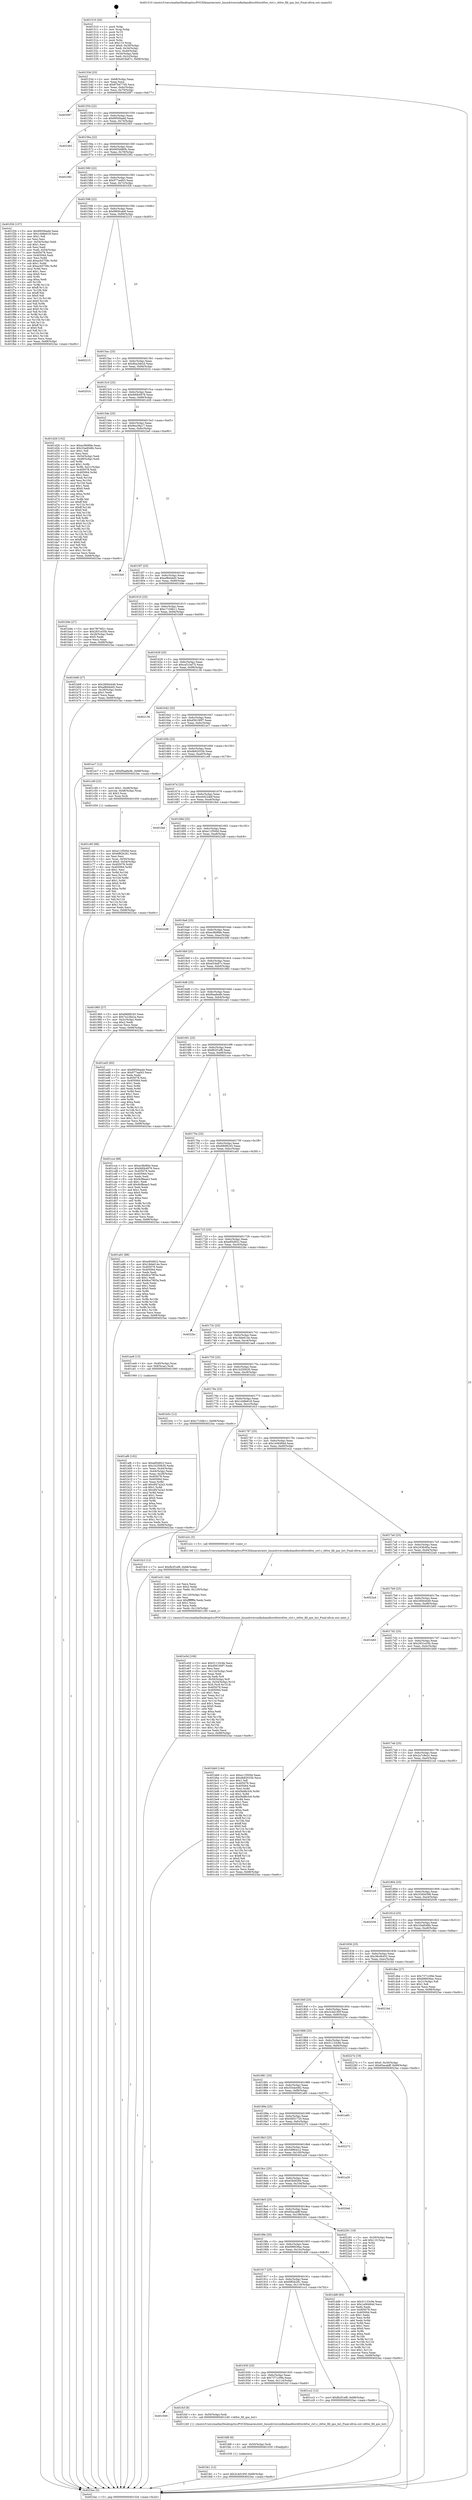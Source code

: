 digraph "0x401510" {
  label = "0x401510 (/mnt/c/Users/mathe/Desktop/tcc/POCII/binaries/extr_linuxdriversinfinibandhwi40iwi40iw_ctrl.c_i40iw_fill_qos_list_Final-ollvm.out::main(0))"
  labelloc = "t"
  node[shape=record]

  Entry [label="",width=0.3,height=0.3,shape=circle,fillcolor=black,style=filled]
  "0x40153d" [label="{
     0x40153d [23]\l
     | [instrs]\l
     &nbsp;&nbsp;0x40153d \<+3\>: mov -0x68(%rbp),%eax\l
     &nbsp;&nbsp;0x401540 \<+2\>: mov %eax,%ecx\l
     &nbsp;&nbsp;0x401542 \<+6\>: sub $0x87b477d5,%ecx\l
     &nbsp;&nbsp;0x401548 \<+3\>: mov %eax,-0x6c(%rbp)\l
     &nbsp;&nbsp;0x40154b \<+3\>: mov %ecx,-0x70(%rbp)\l
     &nbsp;&nbsp;0x40154e \<+6\>: je 0000000000402087 \<main+0xb77\>\l
  }"]
  "0x402087" [label="{
     0x402087\l
  }", style=dashed]
  "0x401554" [label="{
     0x401554 [22]\l
     | [instrs]\l
     &nbsp;&nbsp;0x401554 \<+5\>: jmp 0000000000401559 \<main+0x49\>\l
     &nbsp;&nbsp;0x401559 \<+3\>: mov -0x6c(%rbp),%eax\l
     &nbsp;&nbsp;0x40155c \<+5\>: sub $0x8950badd,%eax\l
     &nbsp;&nbsp;0x401561 \<+3\>: mov %eax,-0x74(%rbp)\l
     &nbsp;&nbsp;0x401564 \<+6\>: je 0000000000402363 \<main+0xe53\>\l
  }"]
  Exit [label="",width=0.3,height=0.3,shape=circle,fillcolor=black,style=filled,peripheries=2]
  "0x402363" [label="{
     0x402363\l
  }", style=dashed]
  "0x40156a" [label="{
     0x40156a [22]\l
     | [instrs]\l
     &nbsp;&nbsp;0x40156a \<+5\>: jmp 000000000040156f \<main+0x5f\>\l
     &nbsp;&nbsp;0x40156f \<+3\>: mov -0x6c(%rbp),%eax\l
     &nbsp;&nbsp;0x401572 \<+5\>: sub $0x905dd60b,%eax\l
     &nbsp;&nbsp;0x401577 \<+3\>: mov %eax,-0x78(%rbp)\l
     &nbsp;&nbsp;0x40157a \<+6\>: je 0000000000402382 \<main+0xe72\>\l
  }"]
  "0x401fe1" [label="{
     0x401fe1 [12]\l
     | [instrs]\l
     &nbsp;&nbsp;0x401fe1 \<+7\>: movl $0x3c4d195f,-0x68(%rbp)\l
     &nbsp;&nbsp;0x401fe8 \<+5\>: jmp 00000000004023ac \<main+0xe9c\>\l
  }"]
  "0x402382" [label="{
     0x402382\l
  }", style=dashed]
  "0x401580" [label="{
     0x401580 [22]\l
     | [instrs]\l
     &nbsp;&nbsp;0x401580 \<+5\>: jmp 0000000000401585 \<main+0x75\>\l
     &nbsp;&nbsp;0x401585 \<+3\>: mov -0x6c(%rbp),%eax\l
     &nbsp;&nbsp;0x401588 \<+5\>: sub $0x977aaf43,%eax\l
     &nbsp;&nbsp;0x40158d \<+3\>: mov %eax,-0x7c(%rbp)\l
     &nbsp;&nbsp;0x401590 \<+6\>: je 0000000000401f26 \<main+0xa16\>\l
  }"]
  "0x401fd8" [label="{
     0x401fd8 [9]\l
     | [instrs]\l
     &nbsp;&nbsp;0x401fd8 \<+4\>: mov -0x50(%rbp),%rdi\l
     &nbsp;&nbsp;0x401fdc \<+5\>: call 0000000000401030 \<free@plt\>\l
     | [calls]\l
     &nbsp;&nbsp;0x401030 \{1\} (unknown)\l
  }"]
  "0x401f26" [label="{
     0x401f26 [157]\l
     | [instrs]\l
     &nbsp;&nbsp;0x401f26 \<+5\>: mov $0x8950badd,%eax\l
     &nbsp;&nbsp;0x401f2b \<+5\>: mov $0x1d48e618,%ecx\l
     &nbsp;&nbsp;0x401f30 \<+2\>: mov $0x1,%dl\l
     &nbsp;&nbsp;0x401f32 \<+2\>: xor %esi,%esi\l
     &nbsp;&nbsp;0x401f34 \<+3\>: mov -0x54(%rbp),%edi\l
     &nbsp;&nbsp;0x401f37 \<+3\>: sub $0x1,%esi\l
     &nbsp;&nbsp;0x401f3a \<+2\>: sub %esi,%edi\l
     &nbsp;&nbsp;0x401f3c \<+3\>: mov %edi,-0x54(%rbp)\l
     &nbsp;&nbsp;0x401f3f \<+7\>: mov 0x405078,%esi\l
     &nbsp;&nbsp;0x401f46 \<+7\>: mov 0x405064,%edi\l
     &nbsp;&nbsp;0x401f4d \<+3\>: mov %esi,%r8d\l
     &nbsp;&nbsp;0x401f50 \<+7\>: add $0xacb5758c,%r8d\l
     &nbsp;&nbsp;0x401f57 \<+4\>: sub $0x1,%r8d\l
     &nbsp;&nbsp;0x401f5b \<+7\>: sub $0xacb5758c,%r8d\l
     &nbsp;&nbsp;0x401f62 \<+4\>: imul %r8d,%esi\l
     &nbsp;&nbsp;0x401f66 \<+3\>: and $0x1,%esi\l
     &nbsp;&nbsp;0x401f69 \<+3\>: cmp $0x0,%esi\l
     &nbsp;&nbsp;0x401f6c \<+4\>: sete %r9b\l
     &nbsp;&nbsp;0x401f70 \<+3\>: cmp $0xa,%edi\l
     &nbsp;&nbsp;0x401f73 \<+4\>: setl %r10b\l
     &nbsp;&nbsp;0x401f77 \<+3\>: mov %r9b,%r11b\l
     &nbsp;&nbsp;0x401f7a \<+4\>: xor $0xff,%r11b\l
     &nbsp;&nbsp;0x401f7e \<+3\>: mov %r10b,%bl\l
     &nbsp;&nbsp;0x401f81 \<+3\>: xor $0xff,%bl\l
     &nbsp;&nbsp;0x401f84 \<+3\>: xor $0x0,%dl\l
     &nbsp;&nbsp;0x401f87 \<+3\>: mov %r11b,%r14b\l
     &nbsp;&nbsp;0x401f8a \<+4\>: and $0x0,%r14b\l
     &nbsp;&nbsp;0x401f8e \<+3\>: and %dl,%r9b\l
     &nbsp;&nbsp;0x401f91 \<+3\>: mov %bl,%r15b\l
     &nbsp;&nbsp;0x401f94 \<+4\>: and $0x0,%r15b\l
     &nbsp;&nbsp;0x401f98 \<+3\>: and %dl,%r10b\l
     &nbsp;&nbsp;0x401f9b \<+3\>: or %r9b,%r14b\l
     &nbsp;&nbsp;0x401f9e \<+3\>: or %r10b,%r15b\l
     &nbsp;&nbsp;0x401fa1 \<+3\>: xor %r15b,%r14b\l
     &nbsp;&nbsp;0x401fa4 \<+3\>: or %bl,%r11b\l
     &nbsp;&nbsp;0x401fa7 \<+4\>: xor $0xff,%r11b\l
     &nbsp;&nbsp;0x401fab \<+3\>: or $0x0,%dl\l
     &nbsp;&nbsp;0x401fae \<+3\>: and %dl,%r11b\l
     &nbsp;&nbsp;0x401fb1 \<+3\>: or %r11b,%r14b\l
     &nbsp;&nbsp;0x401fb4 \<+4\>: test $0x1,%r14b\l
     &nbsp;&nbsp;0x401fb8 \<+3\>: cmovne %ecx,%eax\l
     &nbsp;&nbsp;0x401fbb \<+3\>: mov %eax,-0x68(%rbp)\l
     &nbsp;&nbsp;0x401fbe \<+5\>: jmp 00000000004023ac \<main+0xe9c\>\l
  }"]
  "0x401596" [label="{
     0x401596 [22]\l
     | [instrs]\l
     &nbsp;&nbsp;0x401596 \<+5\>: jmp 000000000040159b \<main+0x8b\>\l
     &nbsp;&nbsp;0x40159b \<+3\>: mov -0x6c(%rbp),%eax\l
     &nbsp;&nbsp;0x40159e \<+5\>: sub $0x9800cab8,%eax\l
     &nbsp;&nbsp;0x4015a3 \<+3\>: mov %eax,-0x80(%rbp)\l
     &nbsp;&nbsp;0x4015a6 \<+6\>: je 0000000000402215 \<main+0xd05\>\l
  }"]
  "0x401949" [label="{
     0x401949\l
  }", style=dashed]
  "0x402215" [label="{
     0x402215\l
  }", style=dashed]
  "0x4015ac" [label="{
     0x4015ac [25]\l
     | [instrs]\l
     &nbsp;&nbsp;0x4015ac \<+5\>: jmp 00000000004015b1 \<main+0xa1\>\l
     &nbsp;&nbsp;0x4015b1 \<+3\>: mov -0x6c(%rbp),%eax\l
     &nbsp;&nbsp;0x4015b4 \<+5\>: sub $0x9ba3eb2d,%eax\l
     &nbsp;&nbsp;0x4015b9 \<+6\>: mov %eax,-0x84(%rbp)\l
     &nbsp;&nbsp;0x4015bf \<+6\>: je 000000000040201b \<main+0xb0b\>\l
  }"]
  "0x401fcf" [label="{
     0x401fcf [9]\l
     | [instrs]\l
     &nbsp;&nbsp;0x401fcf \<+4\>: mov -0x50(%rbp),%rdi\l
     &nbsp;&nbsp;0x401fd3 \<+5\>: call 0000000000401240 \<i40iw_fill_qos_list\>\l
     | [calls]\l
     &nbsp;&nbsp;0x401240 \{1\} (/mnt/c/Users/mathe/Desktop/tcc/POCII/binaries/extr_linuxdriversinfinibandhwi40iwi40iw_ctrl.c_i40iw_fill_qos_list_Final-ollvm.out::i40iw_fill_qos_list)\l
  }"]
  "0x40201b" [label="{
     0x40201b\l
  }", style=dashed]
  "0x4015c5" [label="{
     0x4015c5 [25]\l
     | [instrs]\l
     &nbsp;&nbsp;0x4015c5 \<+5\>: jmp 00000000004015ca \<main+0xba\>\l
     &nbsp;&nbsp;0x4015ca \<+3\>: mov -0x6c(%rbp),%eax\l
     &nbsp;&nbsp;0x4015cd \<+5\>: sub $0x9d0b4978,%eax\l
     &nbsp;&nbsp;0x4015d2 \<+6\>: mov %eax,-0x88(%rbp)\l
     &nbsp;&nbsp;0x4015d8 \<+6\>: je 0000000000401d26 \<main+0x816\>\l
  }"]
  "0x401e5d" [label="{
     0x401e5d [106]\l
     | [instrs]\l
     &nbsp;&nbsp;0x401e5d \<+5\>: mov $0x51133c9e,%ecx\l
     &nbsp;&nbsp;0x401e62 \<+5\>: mov $0xd56190f7,%edx\l
     &nbsp;&nbsp;0x401e67 \<+2\>: xor %esi,%esi\l
     &nbsp;&nbsp;0x401e69 \<+6\>: mov -0x124(%rbp),%edi\l
     &nbsp;&nbsp;0x401e6f \<+3\>: imul %eax,%edi\l
     &nbsp;&nbsp;0x401e72 \<+3\>: movslq %edi,%r8\l
     &nbsp;&nbsp;0x401e75 \<+4\>: mov -0x50(%rbp),%r9\l
     &nbsp;&nbsp;0x401e79 \<+4\>: movslq -0x54(%rbp),%r10\l
     &nbsp;&nbsp;0x401e7d \<+4\>: mov %r8,(%r9,%r10,8)\l
     &nbsp;&nbsp;0x401e81 \<+7\>: mov 0x405078,%eax\l
     &nbsp;&nbsp;0x401e88 \<+7\>: mov 0x405064,%edi\l
     &nbsp;&nbsp;0x401e8f \<+3\>: sub $0x1,%esi\l
     &nbsp;&nbsp;0x401e92 \<+3\>: mov %eax,%r11d\l
     &nbsp;&nbsp;0x401e95 \<+3\>: add %esi,%r11d\l
     &nbsp;&nbsp;0x401e98 \<+4\>: imul %r11d,%eax\l
     &nbsp;&nbsp;0x401e9c \<+3\>: and $0x1,%eax\l
     &nbsp;&nbsp;0x401e9f \<+3\>: cmp $0x0,%eax\l
     &nbsp;&nbsp;0x401ea2 \<+3\>: sete %bl\l
     &nbsp;&nbsp;0x401ea5 \<+3\>: cmp $0xa,%edi\l
     &nbsp;&nbsp;0x401ea8 \<+4\>: setl %r14b\l
     &nbsp;&nbsp;0x401eac \<+3\>: mov %bl,%r15b\l
     &nbsp;&nbsp;0x401eaf \<+3\>: and %r14b,%r15b\l
     &nbsp;&nbsp;0x401eb2 \<+3\>: xor %r14b,%bl\l
     &nbsp;&nbsp;0x401eb5 \<+3\>: or %bl,%r15b\l
     &nbsp;&nbsp;0x401eb8 \<+4\>: test $0x1,%r15b\l
     &nbsp;&nbsp;0x401ebc \<+3\>: cmovne %edx,%ecx\l
     &nbsp;&nbsp;0x401ebf \<+3\>: mov %ecx,-0x68(%rbp)\l
     &nbsp;&nbsp;0x401ec2 \<+5\>: jmp 00000000004023ac \<main+0xe9c\>\l
  }"]
  "0x401d26" [label="{
     0x401d26 [152]\l
     | [instrs]\l
     &nbsp;&nbsp;0x401d26 \<+5\>: mov $0xec9b9fde,%eax\l
     &nbsp;&nbsp;0x401d2b \<+5\>: mov $0x33ad048b,%ecx\l
     &nbsp;&nbsp;0x401d30 \<+2\>: mov $0x1,%dl\l
     &nbsp;&nbsp;0x401d32 \<+2\>: xor %esi,%esi\l
     &nbsp;&nbsp;0x401d34 \<+3\>: mov -0x54(%rbp),%edi\l
     &nbsp;&nbsp;0x401d37 \<+3\>: cmp -0x48(%rbp),%edi\l
     &nbsp;&nbsp;0x401d3a \<+4\>: setl %r8b\l
     &nbsp;&nbsp;0x401d3e \<+4\>: and $0x1,%r8b\l
     &nbsp;&nbsp;0x401d42 \<+4\>: mov %r8b,-0x21(%rbp)\l
     &nbsp;&nbsp;0x401d46 \<+7\>: mov 0x405078,%edi\l
     &nbsp;&nbsp;0x401d4d \<+8\>: mov 0x405064,%r9d\l
     &nbsp;&nbsp;0x401d55 \<+3\>: sub $0x1,%esi\l
     &nbsp;&nbsp;0x401d58 \<+3\>: mov %edi,%r10d\l
     &nbsp;&nbsp;0x401d5b \<+3\>: add %esi,%r10d\l
     &nbsp;&nbsp;0x401d5e \<+4\>: imul %r10d,%edi\l
     &nbsp;&nbsp;0x401d62 \<+3\>: and $0x1,%edi\l
     &nbsp;&nbsp;0x401d65 \<+3\>: cmp $0x0,%edi\l
     &nbsp;&nbsp;0x401d68 \<+4\>: sete %r8b\l
     &nbsp;&nbsp;0x401d6c \<+4\>: cmp $0xa,%r9d\l
     &nbsp;&nbsp;0x401d70 \<+4\>: setl %r11b\l
     &nbsp;&nbsp;0x401d74 \<+3\>: mov %r8b,%bl\l
     &nbsp;&nbsp;0x401d77 \<+3\>: xor $0xff,%bl\l
     &nbsp;&nbsp;0x401d7a \<+3\>: mov %r11b,%r14b\l
     &nbsp;&nbsp;0x401d7d \<+4\>: xor $0xff,%r14b\l
     &nbsp;&nbsp;0x401d81 \<+3\>: xor $0x0,%dl\l
     &nbsp;&nbsp;0x401d84 \<+3\>: mov %bl,%r15b\l
     &nbsp;&nbsp;0x401d87 \<+4\>: and $0x0,%r15b\l
     &nbsp;&nbsp;0x401d8b \<+3\>: and %dl,%r8b\l
     &nbsp;&nbsp;0x401d8e \<+3\>: mov %r14b,%r12b\l
     &nbsp;&nbsp;0x401d91 \<+4\>: and $0x0,%r12b\l
     &nbsp;&nbsp;0x401d95 \<+3\>: and %dl,%r11b\l
     &nbsp;&nbsp;0x401d98 \<+3\>: or %r8b,%r15b\l
     &nbsp;&nbsp;0x401d9b \<+3\>: or %r11b,%r12b\l
     &nbsp;&nbsp;0x401d9e \<+3\>: xor %r12b,%r15b\l
     &nbsp;&nbsp;0x401da1 \<+3\>: or %r14b,%bl\l
     &nbsp;&nbsp;0x401da4 \<+3\>: xor $0xff,%bl\l
     &nbsp;&nbsp;0x401da7 \<+3\>: or $0x0,%dl\l
     &nbsp;&nbsp;0x401daa \<+2\>: and %dl,%bl\l
     &nbsp;&nbsp;0x401dac \<+3\>: or %bl,%r15b\l
     &nbsp;&nbsp;0x401daf \<+4\>: test $0x1,%r15b\l
     &nbsp;&nbsp;0x401db3 \<+3\>: cmovne %ecx,%eax\l
     &nbsp;&nbsp;0x401db6 \<+3\>: mov %eax,-0x68(%rbp)\l
     &nbsp;&nbsp;0x401db9 \<+5\>: jmp 00000000004023ac \<main+0xe9c\>\l
  }"]
  "0x4015de" [label="{
     0x4015de [25]\l
     | [instrs]\l
     &nbsp;&nbsp;0x4015de \<+5\>: jmp 00000000004015e3 \<main+0xd3\>\l
     &nbsp;&nbsp;0x4015e3 \<+3\>: mov -0x6c(%rbp),%eax\l
     &nbsp;&nbsp;0x4015e6 \<+5\>: sub $0x9ea39a17,%eax\l
     &nbsp;&nbsp;0x4015eb \<+6\>: mov %eax,-0x8c(%rbp)\l
     &nbsp;&nbsp;0x4015f1 \<+6\>: je 00000000004023a0 \<main+0xe90\>\l
  }"]
  "0x401e31" [label="{
     0x401e31 [44]\l
     | [instrs]\l
     &nbsp;&nbsp;0x401e31 \<+2\>: xor %ecx,%ecx\l
     &nbsp;&nbsp;0x401e33 \<+5\>: mov $0x2,%edx\l
     &nbsp;&nbsp;0x401e38 \<+6\>: mov %edx,-0x120(%rbp)\l
     &nbsp;&nbsp;0x401e3e \<+1\>: cltd\l
     &nbsp;&nbsp;0x401e3f \<+6\>: mov -0x120(%rbp),%esi\l
     &nbsp;&nbsp;0x401e45 \<+2\>: idiv %esi\l
     &nbsp;&nbsp;0x401e47 \<+6\>: imul $0xfffffffe,%edx,%edx\l
     &nbsp;&nbsp;0x401e4d \<+3\>: sub $0x1,%ecx\l
     &nbsp;&nbsp;0x401e50 \<+2\>: sub %ecx,%edx\l
     &nbsp;&nbsp;0x401e52 \<+6\>: mov %edx,-0x124(%rbp)\l
     &nbsp;&nbsp;0x401e58 \<+5\>: call 0000000000401160 \<next_i\>\l
     | [calls]\l
     &nbsp;&nbsp;0x401160 \{1\} (/mnt/c/Users/mathe/Desktop/tcc/POCII/binaries/extr_linuxdriversinfinibandhwi40iwi40iw_ctrl.c_i40iw_fill_qos_list_Final-ollvm.out::next_i)\l
  }"]
  "0x4023a0" [label="{
     0x4023a0\l
  }", style=dashed]
  "0x4015f7" [label="{
     0x4015f7 [25]\l
     | [instrs]\l
     &nbsp;&nbsp;0x4015f7 \<+5\>: jmp 00000000004015fc \<main+0xec\>\l
     &nbsp;&nbsp;0x4015fc \<+3\>: mov -0x6c(%rbp),%eax\l
     &nbsp;&nbsp;0x4015ff \<+5\>: sub $0xaf8d4dd5,%eax\l
     &nbsp;&nbsp;0x401604 \<+6\>: mov %eax,-0x90(%rbp)\l
     &nbsp;&nbsp;0x40160a \<+6\>: je 0000000000401b9e \<main+0x68e\>\l
  }"]
  "0x401930" [label="{
     0x401930 [25]\l
     | [instrs]\l
     &nbsp;&nbsp;0x401930 \<+5\>: jmp 0000000000401935 \<main+0x425\>\l
     &nbsp;&nbsp;0x401935 \<+3\>: mov -0x6c(%rbp),%eax\l
     &nbsp;&nbsp;0x401938 \<+5\>: sub $0x7371c09e,%eax\l
     &nbsp;&nbsp;0x40193d \<+6\>: mov %eax,-0x114(%rbp)\l
     &nbsp;&nbsp;0x401943 \<+6\>: je 0000000000401fcf \<main+0xabf\>\l
  }"]
  "0x401b9e" [label="{
     0x401b9e [27]\l
     | [instrs]\l
     &nbsp;&nbsp;0x401b9e \<+5\>: mov $0x7f076f21,%eax\l
     &nbsp;&nbsp;0x401ba3 \<+5\>: mov $0x2831e35b,%ecx\l
     &nbsp;&nbsp;0x401ba8 \<+3\>: mov -0x28(%rbp),%edx\l
     &nbsp;&nbsp;0x401bab \<+3\>: cmp $0x0,%edx\l
     &nbsp;&nbsp;0x401bae \<+3\>: cmove %ecx,%eax\l
     &nbsp;&nbsp;0x401bb1 \<+3\>: mov %eax,-0x68(%rbp)\l
     &nbsp;&nbsp;0x401bb4 \<+5\>: jmp 00000000004023ac \<main+0xe9c\>\l
  }"]
  "0x401610" [label="{
     0x401610 [25]\l
     | [instrs]\l
     &nbsp;&nbsp;0x401610 \<+5\>: jmp 0000000000401615 \<main+0x105\>\l
     &nbsp;&nbsp;0x401615 \<+3\>: mov -0x6c(%rbp),%eax\l
     &nbsp;&nbsp;0x401618 \<+5\>: sub $0xc710db11,%eax\l
     &nbsp;&nbsp;0x40161d \<+6\>: mov %eax,-0x94(%rbp)\l
     &nbsp;&nbsp;0x401623 \<+6\>: je 0000000000401b68 \<main+0x658\>\l
  }"]
  "0x401cc2" [label="{
     0x401cc2 [12]\l
     | [instrs]\l
     &nbsp;&nbsp;0x401cc2 \<+7\>: movl $0xfb2f1ef8,-0x68(%rbp)\l
     &nbsp;&nbsp;0x401cc9 \<+5\>: jmp 00000000004023ac \<main+0xe9c\>\l
  }"]
  "0x401b68" [label="{
     0x401b68 [27]\l
     | [instrs]\l
     &nbsp;&nbsp;0x401b68 \<+5\>: mov $0x260b4449,%eax\l
     &nbsp;&nbsp;0x401b6d \<+5\>: mov $0xaf8d4dd5,%ecx\l
     &nbsp;&nbsp;0x401b72 \<+3\>: mov -0x28(%rbp),%edx\l
     &nbsp;&nbsp;0x401b75 \<+3\>: cmp $0x1,%edx\l
     &nbsp;&nbsp;0x401b78 \<+3\>: cmovl %ecx,%eax\l
     &nbsp;&nbsp;0x401b7b \<+3\>: mov %eax,-0x68(%rbp)\l
     &nbsp;&nbsp;0x401b7e \<+5\>: jmp 00000000004023ac \<main+0xe9c\>\l
  }"]
  "0x401629" [label="{
     0x401629 [25]\l
     | [instrs]\l
     &nbsp;&nbsp;0x401629 \<+5\>: jmp 000000000040162e \<main+0x11e\>\l
     &nbsp;&nbsp;0x40162e \<+3\>: mov -0x6c(%rbp),%eax\l
     &nbsp;&nbsp;0x401631 \<+5\>: sub $0xca51bd75,%eax\l
     &nbsp;&nbsp;0x401636 \<+6\>: mov %eax,-0x98(%rbp)\l
     &nbsp;&nbsp;0x40163c \<+6\>: je 0000000000402136 \<main+0xc26\>\l
  }"]
  "0x401917" [label="{
     0x401917 [25]\l
     | [instrs]\l
     &nbsp;&nbsp;0x401917 \<+5\>: jmp 000000000040191c \<main+0x40c\>\l
     &nbsp;&nbsp;0x40191c \<+3\>: mov -0x6c(%rbp),%eax\l
     &nbsp;&nbsp;0x40191f \<+5\>: sub $0x6f82b281,%eax\l
     &nbsp;&nbsp;0x401924 \<+6\>: mov %eax,-0x110(%rbp)\l
     &nbsp;&nbsp;0x40192a \<+6\>: je 0000000000401cc2 \<main+0x7b2\>\l
  }"]
  "0x402136" [label="{
     0x402136\l
  }", style=dashed]
  "0x401642" [label="{
     0x401642 [25]\l
     | [instrs]\l
     &nbsp;&nbsp;0x401642 \<+5\>: jmp 0000000000401647 \<main+0x137\>\l
     &nbsp;&nbsp;0x401647 \<+3\>: mov -0x6c(%rbp),%eax\l
     &nbsp;&nbsp;0x40164a \<+5\>: sub $0xd56190f7,%eax\l
     &nbsp;&nbsp;0x40164f \<+6\>: mov %eax,-0x9c(%rbp)\l
     &nbsp;&nbsp;0x401655 \<+6\>: je 0000000000401ec7 \<main+0x9b7\>\l
  }"]
  "0x401dd9" [label="{
     0x401dd9 [83]\l
     | [instrs]\l
     &nbsp;&nbsp;0x401dd9 \<+5\>: mov $0x51133c9e,%eax\l
     &nbsp;&nbsp;0x401dde \<+5\>: mov $0x1e06484d,%ecx\l
     &nbsp;&nbsp;0x401de3 \<+2\>: xor %edx,%edx\l
     &nbsp;&nbsp;0x401de5 \<+7\>: mov 0x405078,%esi\l
     &nbsp;&nbsp;0x401dec \<+7\>: mov 0x405064,%edi\l
     &nbsp;&nbsp;0x401df3 \<+3\>: sub $0x1,%edx\l
     &nbsp;&nbsp;0x401df6 \<+3\>: mov %esi,%r8d\l
     &nbsp;&nbsp;0x401df9 \<+3\>: add %edx,%r8d\l
     &nbsp;&nbsp;0x401dfc \<+4\>: imul %r8d,%esi\l
     &nbsp;&nbsp;0x401e00 \<+3\>: and $0x1,%esi\l
     &nbsp;&nbsp;0x401e03 \<+3\>: cmp $0x0,%esi\l
     &nbsp;&nbsp;0x401e06 \<+4\>: sete %r9b\l
     &nbsp;&nbsp;0x401e0a \<+3\>: cmp $0xa,%edi\l
     &nbsp;&nbsp;0x401e0d \<+4\>: setl %r10b\l
     &nbsp;&nbsp;0x401e11 \<+3\>: mov %r9b,%r11b\l
     &nbsp;&nbsp;0x401e14 \<+3\>: and %r10b,%r11b\l
     &nbsp;&nbsp;0x401e17 \<+3\>: xor %r10b,%r9b\l
     &nbsp;&nbsp;0x401e1a \<+3\>: or %r9b,%r11b\l
     &nbsp;&nbsp;0x401e1d \<+4\>: test $0x1,%r11b\l
     &nbsp;&nbsp;0x401e21 \<+3\>: cmovne %ecx,%eax\l
     &nbsp;&nbsp;0x401e24 \<+3\>: mov %eax,-0x68(%rbp)\l
     &nbsp;&nbsp;0x401e27 \<+5\>: jmp 00000000004023ac \<main+0xe9c\>\l
  }"]
  "0x401ec7" [label="{
     0x401ec7 [12]\l
     | [instrs]\l
     &nbsp;&nbsp;0x401ec7 \<+7\>: movl $0xf0aa8edb,-0x68(%rbp)\l
     &nbsp;&nbsp;0x401ece \<+5\>: jmp 00000000004023ac \<main+0xe9c\>\l
  }"]
  "0x40165b" [label="{
     0x40165b [25]\l
     | [instrs]\l
     &nbsp;&nbsp;0x40165b \<+5\>: jmp 0000000000401660 \<main+0x150\>\l
     &nbsp;&nbsp;0x401660 \<+3\>: mov -0x6c(%rbp),%eax\l
     &nbsp;&nbsp;0x401663 \<+5\>: sub $0xdb82033b,%eax\l
     &nbsp;&nbsp;0x401668 \<+6\>: mov %eax,-0xa0(%rbp)\l
     &nbsp;&nbsp;0x40166e \<+6\>: je 0000000000401c49 \<main+0x739\>\l
  }"]
  "0x4018fe" [label="{
     0x4018fe [25]\l
     | [instrs]\l
     &nbsp;&nbsp;0x4018fe \<+5\>: jmp 0000000000401903 \<main+0x3f3\>\l
     &nbsp;&nbsp;0x401903 \<+3\>: mov -0x6c(%rbp),%eax\l
     &nbsp;&nbsp;0x401906 \<+5\>: sub $0x696636ac,%eax\l
     &nbsp;&nbsp;0x40190b \<+6\>: mov %eax,-0x10c(%rbp)\l
     &nbsp;&nbsp;0x401911 \<+6\>: je 0000000000401dd9 \<main+0x8c9\>\l
  }"]
  "0x401c49" [label="{
     0x401c49 [23]\l
     | [instrs]\l
     &nbsp;&nbsp;0x401c49 \<+7\>: movl $0x1,-0x48(%rbp)\l
     &nbsp;&nbsp;0x401c50 \<+4\>: movslq -0x48(%rbp),%rax\l
     &nbsp;&nbsp;0x401c54 \<+4\>: shl $0x3,%rax\l
     &nbsp;&nbsp;0x401c58 \<+3\>: mov %rax,%rdi\l
     &nbsp;&nbsp;0x401c5b \<+5\>: call 0000000000401050 \<malloc@plt\>\l
     | [calls]\l
     &nbsp;&nbsp;0x401050 \{1\} (unknown)\l
  }"]
  "0x401674" [label="{
     0x401674 [25]\l
     | [instrs]\l
     &nbsp;&nbsp;0x401674 \<+5\>: jmp 0000000000401679 \<main+0x169\>\l
     &nbsp;&nbsp;0x401679 \<+3\>: mov -0x6c(%rbp),%eax\l
     &nbsp;&nbsp;0x40167c \<+5\>: sub $0xe0d22ddf,%eax\l
     &nbsp;&nbsp;0x401681 \<+6\>: mov %eax,-0xa4(%rbp)\l
     &nbsp;&nbsp;0x401687 \<+6\>: je 0000000000401fed \<main+0xadd\>\l
  }"]
  "0x402291" [label="{
     0x402291 [19]\l
     | [instrs]\l
     &nbsp;&nbsp;0x402291 \<+3\>: mov -0x30(%rbp),%eax\l
     &nbsp;&nbsp;0x402294 \<+7\>: add $0x110,%rsp\l
     &nbsp;&nbsp;0x40229b \<+1\>: pop %rbx\l
     &nbsp;&nbsp;0x40229c \<+2\>: pop %r12\l
     &nbsp;&nbsp;0x40229e \<+2\>: pop %r14\l
     &nbsp;&nbsp;0x4022a0 \<+2\>: pop %r15\l
     &nbsp;&nbsp;0x4022a2 \<+1\>: pop %rbp\l
     &nbsp;&nbsp;0x4022a3 \<+1\>: ret\l
  }"]
  "0x401fed" [label="{
     0x401fed\l
  }", style=dashed]
  "0x40168d" [label="{
     0x40168d [25]\l
     | [instrs]\l
     &nbsp;&nbsp;0x40168d \<+5\>: jmp 0000000000401692 \<main+0x182\>\l
     &nbsp;&nbsp;0x401692 \<+3\>: mov -0x6c(%rbp),%eax\l
     &nbsp;&nbsp;0x401695 \<+5\>: sub $0xe11f500d,%eax\l
     &nbsp;&nbsp;0x40169a \<+6\>: mov %eax,-0xa8(%rbp)\l
     &nbsp;&nbsp;0x4016a0 \<+6\>: je 00000000004022d8 \<main+0xdc8\>\l
  }"]
  "0x4018e5" [label="{
     0x4018e5 [25]\l
     | [instrs]\l
     &nbsp;&nbsp;0x4018e5 \<+5\>: jmp 00000000004018ea \<main+0x3da\>\l
     &nbsp;&nbsp;0x4018ea \<+3\>: mov -0x6c(%rbp),%eax\l
     &nbsp;&nbsp;0x4018ed \<+5\>: sub $0x65acabff,%eax\l
     &nbsp;&nbsp;0x4018f2 \<+6\>: mov %eax,-0x108(%rbp)\l
     &nbsp;&nbsp;0x4018f8 \<+6\>: je 0000000000402291 \<main+0xd81\>\l
  }"]
  "0x4022d8" [label="{
     0x4022d8\l
  }", style=dashed]
  "0x4016a6" [label="{
     0x4016a6 [25]\l
     | [instrs]\l
     &nbsp;&nbsp;0x4016a6 \<+5\>: jmp 00000000004016ab \<main+0x19b\>\l
     &nbsp;&nbsp;0x4016ab \<+3\>: mov -0x6c(%rbp),%eax\l
     &nbsp;&nbsp;0x4016ae \<+5\>: sub $0xec9b9fde,%eax\l
     &nbsp;&nbsp;0x4016b3 \<+6\>: mov %eax,-0xac(%rbp)\l
     &nbsp;&nbsp;0x4016b9 \<+6\>: je 0000000000402306 \<main+0xdf6\>\l
  }"]
  "0x4020a6" [label="{
     0x4020a6\l
  }", style=dashed]
  "0x402306" [label="{
     0x402306\l
  }", style=dashed]
  "0x4016bf" [label="{
     0x4016bf [25]\l
     | [instrs]\l
     &nbsp;&nbsp;0x4016bf \<+5\>: jmp 00000000004016c4 \<main+0x1b4\>\l
     &nbsp;&nbsp;0x4016c4 \<+3\>: mov -0x6c(%rbp),%eax\l
     &nbsp;&nbsp;0x4016c7 \<+5\>: sub $0xef16a67c,%eax\l
     &nbsp;&nbsp;0x4016cc \<+6\>: mov %eax,-0xb0(%rbp)\l
     &nbsp;&nbsp;0x4016d2 \<+6\>: je 0000000000401985 \<main+0x475\>\l
  }"]
  "0x4018cc" [label="{
     0x4018cc [25]\l
     | [instrs]\l
     &nbsp;&nbsp;0x4018cc \<+5\>: jmp 00000000004018d1 \<main+0x3c1\>\l
     &nbsp;&nbsp;0x4018d1 \<+3\>: mov -0x6c(%rbp),%eax\l
     &nbsp;&nbsp;0x4018d4 \<+5\>: sub $0x63b0f266,%eax\l
     &nbsp;&nbsp;0x4018d9 \<+6\>: mov %eax,-0x104(%rbp)\l
     &nbsp;&nbsp;0x4018df \<+6\>: je 00000000004020a6 \<main+0xb96\>\l
  }"]
  "0x401985" [label="{
     0x401985 [27]\l
     | [instrs]\l
     &nbsp;&nbsp;0x401985 \<+5\>: mov $0xfd698245,%eax\l
     &nbsp;&nbsp;0x40198a \<+5\>: mov $0x7e228a2a,%ecx\l
     &nbsp;&nbsp;0x40198f \<+3\>: mov -0x2c(%rbp),%edx\l
     &nbsp;&nbsp;0x401992 \<+3\>: cmp $0x2,%edx\l
     &nbsp;&nbsp;0x401995 \<+3\>: cmovne %ecx,%eax\l
     &nbsp;&nbsp;0x401998 \<+3\>: mov %eax,-0x68(%rbp)\l
     &nbsp;&nbsp;0x40199b \<+5\>: jmp 00000000004023ac \<main+0xe9c\>\l
  }"]
  "0x4016d8" [label="{
     0x4016d8 [25]\l
     | [instrs]\l
     &nbsp;&nbsp;0x4016d8 \<+5\>: jmp 00000000004016dd \<main+0x1cd\>\l
     &nbsp;&nbsp;0x4016dd \<+3\>: mov -0x6c(%rbp),%eax\l
     &nbsp;&nbsp;0x4016e0 \<+5\>: sub $0xf0aa8edb,%eax\l
     &nbsp;&nbsp;0x4016e5 \<+6\>: mov %eax,-0xb4(%rbp)\l
     &nbsp;&nbsp;0x4016eb \<+6\>: je 0000000000401ed3 \<main+0x9c3\>\l
  }"]
  "0x4023ac" [label="{
     0x4023ac [5]\l
     | [instrs]\l
     &nbsp;&nbsp;0x4023ac \<+5\>: jmp 000000000040153d \<main+0x2d\>\l
  }"]
  "0x401510" [label="{
     0x401510 [45]\l
     | [instrs]\l
     &nbsp;&nbsp;0x401510 \<+1\>: push %rbp\l
     &nbsp;&nbsp;0x401511 \<+3\>: mov %rsp,%rbp\l
     &nbsp;&nbsp;0x401514 \<+2\>: push %r15\l
     &nbsp;&nbsp;0x401516 \<+2\>: push %r14\l
     &nbsp;&nbsp;0x401518 \<+2\>: push %r12\l
     &nbsp;&nbsp;0x40151a \<+1\>: push %rbx\l
     &nbsp;&nbsp;0x40151b \<+7\>: sub $0x110,%rsp\l
     &nbsp;&nbsp;0x401522 \<+7\>: movl $0x0,-0x30(%rbp)\l
     &nbsp;&nbsp;0x401529 \<+3\>: mov %edi,-0x34(%rbp)\l
     &nbsp;&nbsp;0x40152c \<+4\>: mov %rsi,-0x40(%rbp)\l
     &nbsp;&nbsp;0x401530 \<+3\>: mov -0x34(%rbp),%edi\l
     &nbsp;&nbsp;0x401533 \<+3\>: mov %edi,-0x2c(%rbp)\l
     &nbsp;&nbsp;0x401536 \<+7\>: movl $0xef16a67c,-0x68(%rbp)\l
  }"]
  "0x401a26" [label="{
     0x401a26\l
  }", style=dashed]
  "0x401ed3" [label="{
     0x401ed3 [83]\l
     | [instrs]\l
     &nbsp;&nbsp;0x401ed3 \<+5\>: mov $0x8950badd,%eax\l
     &nbsp;&nbsp;0x401ed8 \<+5\>: mov $0x977aaf43,%ecx\l
     &nbsp;&nbsp;0x401edd \<+2\>: xor %edx,%edx\l
     &nbsp;&nbsp;0x401edf \<+7\>: mov 0x405078,%esi\l
     &nbsp;&nbsp;0x401ee6 \<+7\>: mov 0x405064,%edi\l
     &nbsp;&nbsp;0x401eed \<+3\>: sub $0x1,%edx\l
     &nbsp;&nbsp;0x401ef0 \<+3\>: mov %esi,%r8d\l
     &nbsp;&nbsp;0x401ef3 \<+3\>: add %edx,%r8d\l
     &nbsp;&nbsp;0x401ef6 \<+4\>: imul %r8d,%esi\l
     &nbsp;&nbsp;0x401efa \<+3\>: and $0x1,%esi\l
     &nbsp;&nbsp;0x401efd \<+3\>: cmp $0x0,%esi\l
     &nbsp;&nbsp;0x401f00 \<+4\>: sete %r9b\l
     &nbsp;&nbsp;0x401f04 \<+3\>: cmp $0xa,%edi\l
     &nbsp;&nbsp;0x401f07 \<+4\>: setl %r10b\l
     &nbsp;&nbsp;0x401f0b \<+3\>: mov %r9b,%r11b\l
     &nbsp;&nbsp;0x401f0e \<+3\>: and %r10b,%r11b\l
     &nbsp;&nbsp;0x401f11 \<+3\>: xor %r10b,%r9b\l
     &nbsp;&nbsp;0x401f14 \<+3\>: or %r9b,%r11b\l
     &nbsp;&nbsp;0x401f17 \<+4\>: test $0x1,%r11b\l
     &nbsp;&nbsp;0x401f1b \<+3\>: cmovne %ecx,%eax\l
     &nbsp;&nbsp;0x401f1e \<+3\>: mov %eax,-0x68(%rbp)\l
     &nbsp;&nbsp;0x401f21 \<+5\>: jmp 00000000004023ac \<main+0xe9c\>\l
  }"]
  "0x4016f1" [label="{
     0x4016f1 [25]\l
     | [instrs]\l
     &nbsp;&nbsp;0x4016f1 \<+5\>: jmp 00000000004016f6 \<main+0x1e6\>\l
     &nbsp;&nbsp;0x4016f6 \<+3\>: mov -0x6c(%rbp),%eax\l
     &nbsp;&nbsp;0x4016f9 \<+5\>: sub $0xfb2f1ef8,%eax\l
     &nbsp;&nbsp;0x4016fe \<+6\>: mov %eax,-0xb8(%rbp)\l
     &nbsp;&nbsp;0x401704 \<+6\>: je 0000000000401cce \<main+0x7be\>\l
  }"]
  "0x4018b3" [label="{
     0x4018b3 [25]\l
     | [instrs]\l
     &nbsp;&nbsp;0x4018b3 \<+5\>: jmp 00000000004018b8 \<main+0x3a8\>\l
     &nbsp;&nbsp;0x4018b8 \<+3\>: mov -0x6c(%rbp),%eax\l
     &nbsp;&nbsp;0x4018bb \<+5\>: sub $0x5d964cc2,%eax\l
     &nbsp;&nbsp;0x4018c0 \<+6\>: mov %eax,-0x100(%rbp)\l
     &nbsp;&nbsp;0x4018c6 \<+6\>: je 0000000000401a26 \<main+0x516\>\l
  }"]
  "0x401cce" [label="{
     0x401cce [88]\l
     | [instrs]\l
     &nbsp;&nbsp;0x401cce \<+5\>: mov $0xec9b9fde,%eax\l
     &nbsp;&nbsp;0x401cd3 \<+5\>: mov $0x9d0b4978,%ecx\l
     &nbsp;&nbsp;0x401cd8 \<+7\>: mov 0x405078,%edx\l
     &nbsp;&nbsp;0x401cdf \<+7\>: mov 0x405064,%esi\l
     &nbsp;&nbsp;0x401ce6 \<+2\>: mov %edx,%edi\l
     &nbsp;&nbsp;0x401ce8 \<+6\>: sub $0x9cf8eae3,%edi\l
     &nbsp;&nbsp;0x401cee \<+3\>: sub $0x1,%edi\l
     &nbsp;&nbsp;0x401cf1 \<+6\>: add $0x9cf8eae3,%edi\l
     &nbsp;&nbsp;0x401cf7 \<+3\>: imul %edi,%edx\l
     &nbsp;&nbsp;0x401cfa \<+3\>: and $0x1,%edx\l
     &nbsp;&nbsp;0x401cfd \<+3\>: cmp $0x0,%edx\l
     &nbsp;&nbsp;0x401d00 \<+4\>: sete %r8b\l
     &nbsp;&nbsp;0x401d04 \<+3\>: cmp $0xa,%esi\l
     &nbsp;&nbsp;0x401d07 \<+4\>: setl %r9b\l
     &nbsp;&nbsp;0x401d0b \<+3\>: mov %r8b,%r10b\l
     &nbsp;&nbsp;0x401d0e \<+3\>: and %r9b,%r10b\l
     &nbsp;&nbsp;0x401d11 \<+3\>: xor %r9b,%r8b\l
     &nbsp;&nbsp;0x401d14 \<+3\>: or %r8b,%r10b\l
     &nbsp;&nbsp;0x401d17 \<+4\>: test $0x1,%r10b\l
     &nbsp;&nbsp;0x401d1b \<+3\>: cmovne %ecx,%eax\l
     &nbsp;&nbsp;0x401d1e \<+3\>: mov %eax,-0x68(%rbp)\l
     &nbsp;&nbsp;0x401d21 \<+5\>: jmp 00000000004023ac \<main+0xe9c\>\l
  }"]
  "0x40170a" [label="{
     0x40170a [25]\l
     | [instrs]\l
     &nbsp;&nbsp;0x40170a \<+5\>: jmp 000000000040170f \<main+0x1ff\>\l
     &nbsp;&nbsp;0x40170f \<+3\>: mov -0x6c(%rbp),%eax\l
     &nbsp;&nbsp;0x401712 \<+5\>: sub $0xfd698245,%eax\l
     &nbsp;&nbsp;0x401717 \<+6\>: mov %eax,-0xbc(%rbp)\l
     &nbsp;&nbsp;0x40171d \<+6\>: je 0000000000401a91 \<main+0x581\>\l
  }"]
  "0x402272" [label="{
     0x402272\l
  }", style=dashed]
  "0x401a91" [label="{
     0x401a91 [88]\l
     | [instrs]\l
     &nbsp;&nbsp;0x401a91 \<+5\>: mov $0xe85d922,%eax\l
     &nbsp;&nbsp;0x401a96 \<+5\>: mov $0x18de614e,%ecx\l
     &nbsp;&nbsp;0x401a9b \<+7\>: mov 0x405078,%edx\l
     &nbsp;&nbsp;0x401aa2 \<+7\>: mov 0x405064,%esi\l
     &nbsp;&nbsp;0x401aa9 \<+2\>: mov %edx,%edi\l
     &nbsp;&nbsp;0x401aab \<+6\>: sub $0x8ca7905a,%edi\l
     &nbsp;&nbsp;0x401ab1 \<+3\>: sub $0x1,%edi\l
     &nbsp;&nbsp;0x401ab4 \<+6\>: add $0x8ca7905a,%edi\l
     &nbsp;&nbsp;0x401aba \<+3\>: imul %edi,%edx\l
     &nbsp;&nbsp;0x401abd \<+3\>: and $0x1,%edx\l
     &nbsp;&nbsp;0x401ac0 \<+3\>: cmp $0x0,%edx\l
     &nbsp;&nbsp;0x401ac3 \<+4\>: sete %r8b\l
     &nbsp;&nbsp;0x401ac7 \<+3\>: cmp $0xa,%esi\l
     &nbsp;&nbsp;0x401aca \<+4\>: setl %r9b\l
     &nbsp;&nbsp;0x401ace \<+3\>: mov %r8b,%r10b\l
     &nbsp;&nbsp;0x401ad1 \<+3\>: and %r9b,%r10b\l
     &nbsp;&nbsp;0x401ad4 \<+3\>: xor %r9b,%r8b\l
     &nbsp;&nbsp;0x401ad7 \<+3\>: or %r8b,%r10b\l
     &nbsp;&nbsp;0x401ada \<+4\>: test $0x1,%r10b\l
     &nbsp;&nbsp;0x401ade \<+3\>: cmovne %ecx,%eax\l
     &nbsp;&nbsp;0x401ae1 \<+3\>: mov %eax,-0x68(%rbp)\l
     &nbsp;&nbsp;0x401ae4 \<+5\>: jmp 00000000004023ac \<main+0xe9c\>\l
  }"]
  "0x401723" [label="{
     0x401723 [25]\l
     | [instrs]\l
     &nbsp;&nbsp;0x401723 \<+5\>: jmp 0000000000401728 \<main+0x218\>\l
     &nbsp;&nbsp;0x401728 \<+3\>: mov -0x6c(%rbp),%eax\l
     &nbsp;&nbsp;0x40172b \<+5\>: sub $0xe85d922,%eax\l
     &nbsp;&nbsp;0x401730 \<+6\>: mov %eax,-0xc0(%rbp)\l
     &nbsp;&nbsp;0x401736 \<+6\>: je 00000000004022bc \<main+0xdac\>\l
  }"]
  "0x40189a" [label="{
     0x40189a [25]\l
     | [instrs]\l
     &nbsp;&nbsp;0x40189a \<+5\>: jmp 000000000040189f \<main+0x38f\>\l
     &nbsp;&nbsp;0x40189f \<+3\>: mov -0x6c(%rbp),%eax\l
     &nbsp;&nbsp;0x4018a2 \<+5\>: sub $0x56f31720,%eax\l
     &nbsp;&nbsp;0x4018a7 \<+6\>: mov %eax,-0xfc(%rbp)\l
     &nbsp;&nbsp;0x4018ad \<+6\>: je 0000000000402272 \<main+0xd62\>\l
  }"]
  "0x4022bc" [label="{
     0x4022bc\l
  }", style=dashed]
  "0x40173c" [label="{
     0x40173c [25]\l
     | [instrs]\l
     &nbsp;&nbsp;0x40173c \<+5\>: jmp 0000000000401741 \<main+0x231\>\l
     &nbsp;&nbsp;0x401741 \<+3\>: mov -0x6c(%rbp),%eax\l
     &nbsp;&nbsp;0x401744 \<+5\>: sub $0x18de614e,%eax\l
     &nbsp;&nbsp;0x401749 \<+6\>: mov %eax,-0xc4(%rbp)\l
     &nbsp;&nbsp;0x40174f \<+6\>: je 0000000000401ae9 \<main+0x5d9\>\l
  }"]
  "0x401a85" [label="{
     0x401a85\l
  }", style=dashed]
  "0x401ae9" [label="{
     0x401ae9 [13]\l
     | [instrs]\l
     &nbsp;&nbsp;0x401ae9 \<+4\>: mov -0x40(%rbp),%rax\l
     &nbsp;&nbsp;0x401aed \<+4\>: mov 0x8(%rax),%rdi\l
     &nbsp;&nbsp;0x401af1 \<+5\>: call 0000000000401060 \<atoi@plt\>\l
     | [calls]\l
     &nbsp;&nbsp;0x401060 \{1\} (unknown)\l
  }"]
  "0x401755" [label="{
     0x401755 [25]\l
     | [instrs]\l
     &nbsp;&nbsp;0x401755 \<+5\>: jmp 000000000040175a \<main+0x24a\>\l
     &nbsp;&nbsp;0x40175a \<+3\>: mov -0x6c(%rbp),%eax\l
     &nbsp;&nbsp;0x40175d \<+5\>: sub $0x1b250b30,%eax\l
     &nbsp;&nbsp;0x401762 \<+6\>: mov %eax,-0xc8(%rbp)\l
     &nbsp;&nbsp;0x401768 \<+6\>: je 0000000000401b5c \<main+0x64c\>\l
  }"]
  "0x401af6" [label="{
     0x401af6 [102]\l
     | [instrs]\l
     &nbsp;&nbsp;0x401af6 \<+5\>: mov $0xe85d922,%ecx\l
     &nbsp;&nbsp;0x401afb \<+5\>: mov $0x1b250b30,%edx\l
     &nbsp;&nbsp;0x401b00 \<+3\>: mov %eax,-0x44(%rbp)\l
     &nbsp;&nbsp;0x401b03 \<+3\>: mov -0x44(%rbp),%eax\l
     &nbsp;&nbsp;0x401b06 \<+3\>: mov %eax,-0x28(%rbp)\l
     &nbsp;&nbsp;0x401b09 \<+7\>: mov 0x405078,%eax\l
     &nbsp;&nbsp;0x401b10 \<+7\>: mov 0x405064,%esi\l
     &nbsp;&nbsp;0x401b17 \<+3\>: mov %eax,%r8d\l
     &nbsp;&nbsp;0x401b1a \<+7\>: add $0x4f47a2a3,%r8d\l
     &nbsp;&nbsp;0x401b21 \<+4\>: sub $0x1,%r8d\l
     &nbsp;&nbsp;0x401b25 \<+7\>: sub $0x4f47a2a3,%r8d\l
     &nbsp;&nbsp;0x401b2c \<+4\>: imul %r8d,%eax\l
     &nbsp;&nbsp;0x401b30 \<+3\>: and $0x1,%eax\l
     &nbsp;&nbsp;0x401b33 \<+3\>: cmp $0x0,%eax\l
     &nbsp;&nbsp;0x401b36 \<+4\>: sete %r9b\l
     &nbsp;&nbsp;0x401b3a \<+3\>: cmp $0xa,%esi\l
     &nbsp;&nbsp;0x401b3d \<+4\>: setl %r10b\l
     &nbsp;&nbsp;0x401b41 \<+3\>: mov %r9b,%r11b\l
     &nbsp;&nbsp;0x401b44 \<+3\>: and %r10b,%r11b\l
     &nbsp;&nbsp;0x401b47 \<+3\>: xor %r10b,%r9b\l
     &nbsp;&nbsp;0x401b4a \<+3\>: or %r9b,%r11b\l
     &nbsp;&nbsp;0x401b4d \<+4\>: test $0x1,%r11b\l
     &nbsp;&nbsp;0x401b51 \<+3\>: cmovne %edx,%ecx\l
     &nbsp;&nbsp;0x401b54 \<+3\>: mov %ecx,-0x68(%rbp)\l
     &nbsp;&nbsp;0x401b57 \<+5\>: jmp 00000000004023ac \<main+0xe9c\>\l
  }"]
  "0x401881" [label="{
     0x401881 [25]\l
     | [instrs]\l
     &nbsp;&nbsp;0x401881 \<+5\>: jmp 0000000000401886 \<main+0x376\>\l
     &nbsp;&nbsp;0x401886 \<+3\>: mov -0x6c(%rbp),%eax\l
     &nbsp;&nbsp;0x401889 \<+5\>: sub $0x5544e082,%eax\l
     &nbsp;&nbsp;0x40188e \<+6\>: mov %eax,-0xf8(%rbp)\l
     &nbsp;&nbsp;0x401894 \<+6\>: je 0000000000401a85 \<main+0x575\>\l
  }"]
  "0x401b5c" [label="{
     0x401b5c [12]\l
     | [instrs]\l
     &nbsp;&nbsp;0x401b5c \<+7\>: movl $0xc710db11,-0x68(%rbp)\l
     &nbsp;&nbsp;0x401b63 \<+5\>: jmp 00000000004023ac \<main+0xe9c\>\l
  }"]
  "0x40176e" [label="{
     0x40176e [25]\l
     | [instrs]\l
     &nbsp;&nbsp;0x40176e \<+5\>: jmp 0000000000401773 \<main+0x263\>\l
     &nbsp;&nbsp;0x401773 \<+3\>: mov -0x6c(%rbp),%eax\l
     &nbsp;&nbsp;0x401776 \<+5\>: sub $0x1d48e618,%eax\l
     &nbsp;&nbsp;0x40177b \<+6\>: mov %eax,-0xcc(%rbp)\l
     &nbsp;&nbsp;0x401781 \<+6\>: je 0000000000401fc3 \<main+0xab3\>\l
  }"]
  "0x402312" [label="{
     0x402312\l
  }", style=dashed]
  "0x401fc3" [label="{
     0x401fc3 [12]\l
     | [instrs]\l
     &nbsp;&nbsp;0x401fc3 \<+7\>: movl $0xfb2f1ef8,-0x68(%rbp)\l
     &nbsp;&nbsp;0x401fca \<+5\>: jmp 00000000004023ac \<main+0xe9c\>\l
  }"]
  "0x401787" [label="{
     0x401787 [25]\l
     | [instrs]\l
     &nbsp;&nbsp;0x401787 \<+5\>: jmp 000000000040178c \<main+0x27c\>\l
     &nbsp;&nbsp;0x40178c \<+3\>: mov -0x6c(%rbp),%eax\l
     &nbsp;&nbsp;0x40178f \<+5\>: sub $0x1e06484d,%eax\l
     &nbsp;&nbsp;0x401794 \<+6\>: mov %eax,-0xd0(%rbp)\l
     &nbsp;&nbsp;0x40179a \<+6\>: je 0000000000401e2c \<main+0x91c\>\l
  }"]
  "0x401868" [label="{
     0x401868 [25]\l
     | [instrs]\l
     &nbsp;&nbsp;0x401868 \<+5\>: jmp 000000000040186d \<main+0x35d\>\l
     &nbsp;&nbsp;0x40186d \<+3\>: mov -0x6c(%rbp),%eax\l
     &nbsp;&nbsp;0x401870 \<+5\>: sub $0x51133c9e,%eax\l
     &nbsp;&nbsp;0x401875 \<+6\>: mov %eax,-0xf4(%rbp)\l
     &nbsp;&nbsp;0x40187b \<+6\>: je 0000000000402312 \<main+0xe02\>\l
  }"]
  "0x401e2c" [label="{
     0x401e2c [5]\l
     | [instrs]\l
     &nbsp;&nbsp;0x401e2c \<+5\>: call 0000000000401160 \<next_i\>\l
     | [calls]\l
     &nbsp;&nbsp;0x401160 \{1\} (/mnt/c/Users/mathe/Desktop/tcc/POCII/binaries/extr_linuxdriversinfinibandhwi40iwi40iw_ctrl.c_i40iw_fill_qos_list_Final-ollvm.out::next_i)\l
  }"]
  "0x4017a0" [label="{
     0x4017a0 [25]\l
     | [instrs]\l
     &nbsp;&nbsp;0x4017a0 \<+5\>: jmp 00000000004017a5 \<main+0x295\>\l
     &nbsp;&nbsp;0x4017a5 \<+3\>: mov -0x6c(%rbp),%eax\l
     &nbsp;&nbsp;0x4017a8 \<+5\>: sub $0x243fc60a,%eax\l
     &nbsp;&nbsp;0x4017ad \<+6\>: mov %eax,-0xd4(%rbp)\l
     &nbsp;&nbsp;0x4017b3 \<+6\>: je 00000000004022a4 \<main+0xd94\>\l
  }"]
  "0x40227e" [label="{
     0x40227e [19]\l
     | [instrs]\l
     &nbsp;&nbsp;0x40227e \<+7\>: movl $0x0,-0x30(%rbp)\l
     &nbsp;&nbsp;0x402285 \<+7\>: movl $0x65acabff,-0x68(%rbp)\l
     &nbsp;&nbsp;0x40228c \<+5\>: jmp 00000000004023ac \<main+0xe9c\>\l
  }"]
  "0x4022a4" [label="{
     0x4022a4\l
  }", style=dashed]
  "0x4017b9" [label="{
     0x4017b9 [25]\l
     | [instrs]\l
     &nbsp;&nbsp;0x4017b9 \<+5\>: jmp 00000000004017be \<main+0x2ae\>\l
     &nbsp;&nbsp;0x4017be \<+3\>: mov -0x6c(%rbp),%eax\l
     &nbsp;&nbsp;0x4017c1 \<+5\>: sub $0x260b4449,%eax\l
     &nbsp;&nbsp;0x4017c6 \<+6\>: mov %eax,-0xd8(%rbp)\l
     &nbsp;&nbsp;0x4017cc \<+6\>: je 0000000000401b83 \<main+0x673\>\l
  }"]
  "0x40184f" [label="{
     0x40184f [25]\l
     | [instrs]\l
     &nbsp;&nbsp;0x40184f \<+5\>: jmp 0000000000401854 \<main+0x344\>\l
     &nbsp;&nbsp;0x401854 \<+3\>: mov -0x6c(%rbp),%eax\l
     &nbsp;&nbsp;0x401857 \<+5\>: sub $0x3c4d195f,%eax\l
     &nbsp;&nbsp;0x40185c \<+6\>: mov %eax,-0xf0(%rbp)\l
     &nbsp;&nbsp;0x401862 \<+6\>: je 000000000040227e \<main+0xd6e\>\l
  }"]
  "0x401b83" [label="{
     0x401b83\l
  }", style=dashed]
  "0x4017d2" [label="{
     0x4017d2 [25]\l
     | [instrs]\l
     &nbsp;&nbsp;0x4017d2 \<+5\>: jmp 00000000004017d7 \<main+0x2c7\>\l
     &nbsp;&nbsp;0x4017d7 \<+3\>: mov -0x6c(%rbp),%eax\l
     &nbsp;&nbsp;0x4017da \<+5\>: sub $0x2831e35b,%eax\l
     &nbsp;&nbsp;0x4017df \<+6\>: mov %eax,-0xdc(%rbp)\l
     &nbsp;&nbsp;0x4017e5 \<+6\>: je 0000000000401bb9 \<main+0x6a9\>\l
  }"]
  "0x4021bd" [label="{
     0x4021bd\l
  }", style=dashed]
  "0x401bb9" [label="{
     0x401bb9 [144]\l
     | [instrs]\l
     &nbsp;&nbsp;0x401bb9 \<+5\>: mov $0xe11f500d,%eax\l
     &nbsp;&nbsp;0x401bbe \<+5\>: mov $0xdb82033b,%ecx\l
     &nbsp;&nbsp;0x401bc3 \<+2\>: mov $0x1,%dl\l
     &nbsp;&nbsp;0x401bc5 \<+7\>: mov 0x405078,%esi\l
     &nbsp;&nbsp;0x401bcc \<+7\>: mov 0x405064,%edi\l
     &nbsp;&nbsp;0x401bd3 \<+3\>: mov %esi,%r8d\l
     &nbsp;&nbsp;0x401bd6 \<+7\>: sub $0xf4d8b3c6,%r8d\l
     &nbsp;&nbsp;0x401bdd \<+4\>: sub $0x1,%r8d\l
     &nbsp;&nbsp;0x401be1 \<+7\>: add $0xf4d8b3c6,%r8d\l
     &nbsp;&nbsp;0x401be8 \<+4\>: imul %r8d,%esi\l
     &nbsp;&nbsp;0x401bec \<+3\>: and $0x1,%esi\l
     &nbsp;&nbsp;0x401bef \<+3\>: cmp $0x0,%esi\l
     &nbsp;&nbsp;0x401bf2 \<+4\>: sete %r9b\l
     &nbsp;&nbsp;0x401bf6 \<+3\>: cmp $0xa,%edi\l
     &nbsp;&nbsp;0x401bf9 \<+4\>: setl %r10b\l
     &nbsp;&nbsp;0x401bfd \<+3\>: mov %r9b,%r11b\l
     &nbsp;&nbsp;0x401c00 \<+4\>: xor $0xff,%r11b\l
     &nbsp;&nbsp;0x401c04 \<+3\>: mov %r10b,%bl\l
     &nbsp;&nbsp;0x401c07 \<+3\>: xor $0xff,%bl\l
     &nbsp;&nbsp;0x401c0a \<+3\>: xor $0x0,%dl\l
     &nbsp;&nbsp;0x401c0d \<+3\>: mov %r11b,%r14b\l
     &nbsp;&nbsp;0x401c10 \<+4\>: and $0x0,%r14b\l
     &nbsp;&nbsp;0x401c14 \<+3\>: and %dl,%r9b\l
     &nbsp;&nbsp;0x401c17 \<+3\>: mov %bl,%r15b\l
     &nbsp;&nbsp;0x401c1a \<+4\>: and $0x0,%r15b\l
     &nbsp;&nbsp;0x401c1e \<+3\>: and %dl,%r10b\l
     &nbsp;&nbsp;0x401c21 \<+3\>: or %r9b,%r14b\l
     &nbsp;&nbsp;0x401c24 \<+3\>: or %r10b,%r15b\l
     &nbsp;&nbsp;0x401c27 \<+3\>: xor %r15b,%r14b\l
     &nbsp;&nbsp;0x401c2a \<+3\>: or %bl,%r11b\l
     &nbsp;&nbsp;0x401c2d \<+4\>: xor $0xff,%r11b\l
     &nbsp;&nbsp;0x401c31 \<+3\>: or $0x0,%dl\l
     &nbsp;&nbsp;0x401c34 \<+3\>: and %dl,%r11b\l
     &nbsp;&nbsp;0x401c37 \<+3\>: or %r11b,%r14b\l
     &nbsp;&nbsp;0x401c3a \<+4\>: test $0x1,%r14b\l
     &nbsp;&nbsp;0x401c3e \<+3\>: cmovne %ecx,%eax\l
     &nbsp;&nbsp;0x401c41 \<+3\>: mov %eax,-0x68(%rbp)\l
     &nbsp;&nbsp;0x401c44 \<+5\>: jmp 00000000004023ac \<main+0xe9c\>\l
  }"]
  "0x4017eb" [label="{
     0x4017eb [25]\l
     | [instrs]\l
     &nbsp;&nbsp;0x4017eb \<+5\>: jmp 00000000004017f0 \<main+0x2e0\>\l
     &nbsp;&nbsp;0x4017f0 \<+3\>: mov -0x6c(%rbp),%eax\l
     &nbsp;&nbsp;0x4017f3 \<+5\>: sub $0x2a7c8e2c,%eax\l
     &nbsp;&nbsp;0x4017f8 \<+6\>: mov %eax,-0xe0(%rbp)\l
     &nbsp;&nbsp;0x4017fe \<+6\>: je 00000000004021a5 \<main+0xc95\>\l
  }"]
  "0x401c60" [label="{
     0x401c60 [98]\l
     | [instrs]\l
     &nbsp;&nbsp;0x401c60 \<+5\>: mov $0xe11f500d,%ecx\l
     &nbsp;&nbsp;0x401c65 \<+5\>: mov $0x6f82b281,%edx\l
     &nbsp;&nbsp;0x401c6a \<+2\>: xor %esi,%esi\l
     &nbsp;&nbsp;0x401c6c \<+4\>: mov %rax,-0x50(%rbp)\l
     &nbsp;&nbsp;0x401c70 \<+7\>: movl $0x0,-0x54(%rbp)\l
     &nbsp;&nbsp;0x401c77 \<+8\>: mov 0x405078,%r8d\l
     &nbsp;&nbsp;0x401c7f \<+8\>: mov 0x405064,%r9d\l
     &nbsp;&nbsp;0x401c87 \<+3\>: sub $0x1,%esi\l
     &nbsp;&nbsp;0x401c8a \<+3\>: mov %r8d,%r10d\l
     &nbsp;&nbsp;0x401c8d \<+3\>: add %esi,%r10d\l
     &nbsp;&nbsp;0x401c90 \<+4\>: imul %r10d,%r8d\l
     &nbsp;&nbsp;0x401c94 \<+4\>: and $0x1,%r8d\l
     &nbsp;&nbsp;0x401c98 \<+4\>: cmp $0x0,%r8d\l
     &nbsp;&nbsp;0x401c9c \<+4\>: sete %r11b\l
     &nbsp;&nbsp;0x401ca0 \<+4\>: cmp $0xa,%r9d\l
     &nbsp;&nbsp;0x401ca4 \<+3\>: setl %bl\l
     &nbsp;&nbsp;0x401ca7 \<+3\>: mov %r11b,%r14b\l
     &nbsp;&nbsp;0x401caa \<+3\>: and %bl,%r14b\l
     &nbsp;&nbsp;0x401cad \<+3\>: xor %bl,%r11b\l
     &nbsp;&nbsp;0x401cb0 \<+3\>: or %r11b,%r14b\l
     &nbsp;&nbsp;0x401cb3 \<+4\>: test $0x1,%r14b\l
     &nbsp;&nbsp;0x401cb7 \<+3\>: cmovne %edx,%ecx\l
     &nbsp;&nbsp;0x401cba \<+3\>: mov %ecx,-0x68(%rbp)\l
     &nbsp;&nbsp;0x401cbd \<+5\>: jmp 00000000004023ac \<main+0xe9c\>\l
  }"]
  "0x401836" [label="{
     0x401836 [25]\l
     | [instrs]\l
     &nbsp;&nbsp;0x401836 \<+5\>: jmp 000000000040183b \<main+0x32b\>\l
     &nbsp;&nbsp;0x40183b \<+3\>: mov -0x6c(%rbp),%eax\l
     &nbsp;&nbsp;0x40183e \<+5\>: sub $0x38c06452,%eax\l
     &nbsp;&nbsp;0x401843 \<+6\>: mov %eax,-0xec(%rbp)\l
     &nbsp;&nbsp;0x401849 \<+6\>: je 00000000004021bd \<main+0xcad\>\l
  }"]
  "0x4021a5" [label="{
     0x4021a5\l
  }", style=dashed]
  "0x401804" [label="{
     0x401804 [25]\l
     | [instrs]\l
     &nbsp;&nbsp;0x401804 \<+5\>: jmp 0000000000401809 \<main+0x2f9\>\l
     &nbsp;&nbsp;0x401809 \<+3\>: mov -0x6c(%rbp),%eax\l
     &nbsp;&nbsp;0x40180c \<+5\>: sub $0x3340d398,%eax\l
     &nbsp;&nbsp;0x401811 \<+6\>: mov %eax,-0xe4(%rbp)\l
     &nbsp;&nbsp;0x401817 \<+6\>: je 0000000000402036 \<main+0xb26\>\l
  }"]
  "0x401dbe" [label="{
     0x401dbe [27]\l
     | [instrs]\l
     &nbsp;&nbsp;0x401dbe \<+5\>: mov $0x7371c09e,%eax\l
     &nbsp;&nbsp;0x401dc3 \<+5\>: mov $0x696636ac,%ecx\l
     &nbsp;&nbsp;0x401dc8 \<+3\>: mov -0x21(%rbp),%dl\l
     &nbsp;&nbsp;0x401dcb \<+3\>: test $0x1,%dl\l
     &nbsp;&nbsp;0x401dce \<+3\>: cmovne %ecx,%eax\l
     &nbsp;&nbsp;0x401dd1 \<+3\>: mov %eax,-0x68(%rbp)\l
     &nbsp;&nbsp;0x401dd4 \<+5\>: jmp 00000000004023ac \<main+0xe9c\>\l
  }"]
  "0x402036" [label="{
     0x402036\l
  }", style=dashed]
  "0x40181d" [label="{
     0x40181d [25]\l
     | [instrs]\l
     &nbsp;&nbsp;0x40181d \<+5\>: jmp 0000000000401822 \<main+0x312\>\l
     &nbsp;&nbsp;0x401822 \<+3\>: mov -0x6c(%rbp),%eax\l
     &nbsp;&nbsp;0x401825 \<+5\>: sub $0x33ad048b,%eax\l
     &nbsp;&nbsp;0x40182a \<+6\>: mov %eax,-0xe8(%rbp)\l
     &nbsp;&nbsp;0x401830 \<+6\>: je 0000000000401dbe \<main+0x8ae\>\l
  }"]
  Entry -> "0x401510" [label=" 1"]
  "0x40153d" -> "0x402087" [label=" 0"]
  "0x40153d" -> "0x401554" [label=" 24"]
  "0x402291" -> Exit [label=" 1"]
  "0x401554" -> "0x402363" [label=" 0"]
  "0x401554" -> "0x40156a" [label=" 24"]
  "0x40227e" -> "0x4023ac" [label=" 1"]
  "0x40156a" -> "0x402382" [label=" 0"]
  "0x40156a" -> "0x401580" [label=" 24"]
  "0x401fe1" -> "0x4023ac" [label=" 1"]
  "0x401580" -> "0x401f26" [label=" 1"]
  "0x401580" -> "0x401596" [label=" 23"]
  "0x401fd8" -> "0x401fe1" [label=" 1"]
  "0x401596" -> "0x402215" [label=" 0"]
  "0x401596" -> "0x4015ac" [label=" 23"]
  "0x401fcf" -> "0x401fd8" [label=" 1"]
  "0x4015ac" -> "0x40201b" [label=" 0"]
  "0x4015ac" -> "0x4015c5" [label=" 23"]
  "0x401930" -> "0x401949" [label=" 0"]
  "0x4015c5" -> "0x401d26" [label=" 2"]
  "0x4015c5" -> "0x4015de" [label=" 21"]
  "0x401930" -> "0x401fcf" [label=" 1"]
  "0x4015de" -> "0x4023a0" [label=" 0"]
  "0x4015de" -> "0x4015f7" [label=" 21"]
  "0x401fc3" -> "0x4023ac" [label=" 1"]
  "0x4015f7" -> "0x401b9e" [label=" 1"]
  "0x4015f7" -> "0x401610" [label=" 20"]
  "0x401f26" -> "0x4023ac" [label=" 1"]
  "0x401610" -> "0x401b68" [label=" 1"]
  "0x401610" -> "0x401629" [label=" 19"]
  "0x401ed3" -> "0x4023ac" [label=" 1"]
  "0x401629" -> "0x402136" [label=" 0"]
  "0x401629" -> "0x401642" [label=" 19"]
  "0x401e5d" -> "0x4023ac" [label=" 1"]
  "0x401642" -> "0x401ec7" [label=" 1"]
  "0x401642" -> "0x40165b" [label=" 18"]
  "0x401e31" -> "0x401e5d" [label=" 1"]
  "0x40165b" -> "0x401c49" [label=" 1"]
  "0x40165b" -> "0x401674" [label=" 17"]
  "0x401dd9" -> "0x4023ac" [label=" 1"]
  "0x401674" -> "0x401fed" [label=" 0"]
  "0x401674" -> "0x40168d" [label=" 17"]
  "0x401dbe" -> "0x4023ac" [label=" 2"]
  "0x40168d" -> "0x4022d8" [label=" 0"]
  "0x40168d" -> "0x4016a6" [label=" 17"]
  "0x401cce" -> "0x4023ac" [label=" 2"]
  "0x4016a6" -> "0x402306" [label=" 0"]
  "0x4016a6" -> "0x4016bf" [label=" 17"]
  "0x401cc2" -> "0x4023ac" [label=" 1"]
  "0x4016bf" -> "0x401985" [label=" 1"]
  "0x4016bf" -> "0x4016d8" [label=" 16"]
  "0x401985" -> "0x4023ac" [label=" 1"]
  "0x401510" -> "0x40153d" [label=" 1"]
  "0x4023ac" -> "0x40153d" [label=" 23"]
  "0x401917" -> "0x401cc2" [label=" 1"]
  "0x4016d8" -> "0x401ed3" [label=" 1"]
  "0x4016d8" -> "0x4016f1" [label=" 15"]
  "0x401ec7" -> "0x4023ac" [label=" 1"]
  "0x4016f1" -> "0x401cce" [label=" 2"]
  "0x4016f1" -> "0x40170a" [label=" 13"]
  "0x4018fe" -> "0x401dd9" [label=" 1"]
  "0x40170a" -> "0x401a91" [label=" 1"]
  "0x40170a" -> "0x401723" [label=" 12"]
  "0x401a91" -> "0x4023ac" [label=" 1"]
  "0x401e2c" -> "0x401e31" [label=" 1"]
  "0x401723" -> "0x4022bc" [label=" 0"]
  "0x401723" -> "0x40173c" [label=" 12"]
  "0x4018e5" -> "0x402291" [label=" 1"]
  "0x40173c" -> "0x401ae9" [label=" 1"]
  "0x40173c" -> "0x401755" [label=" 11"]
  "0x401ae9" -> "0x401af6" [label=" 1"]
  "0x401af6" -> "0x4023ac" [label=" 1"]
  "0x401d26" -> "0x4023ac" [label=" 2"]
  "0x401755" -> "0x401b5c" [label=" 1"]
  "0x401755" -> "0x40176e" [label=" 10"]
  "0x401b5c" -> "0x4023ac" [label=" 1"]
  "0x401b68" -> "0x4023ac" [label=" 1"]
  "0x401b9e" -> "0x4023ac" [label=" 1"]
  "0x4018cc" -> "0x4020a6" [label=" 0"]
  "0x40176e" -> "0x401fc3" [label=" 1"]
  "0x40176e" -> "0x401787" [label=" 9"]
  "0x401917" -> "0x401930" [label=" 1"]
  "0x401787" -> "0x401e2c" [label=" 1"]
  "0x401787" -> "0x4017a0" [label=" 8"]
  "0x4018b3" -> "0x401a26" [label=" 0"]
  "0x4017a0" -> "0x4022a4" [label=" 0"]
  "0x4017a0" -> "0x4017b9" [label=" 8"]
  "0x4018fe" -> "0x401917" [label=" 2"]
  "0x4017b9" -> "0x401b83" [label=" 0"]
  "0x4017b9" -> "0x4017d2" [label=" 8"]
  "0x40189a" -> "0x402272" [label=" 0"]
  "0x4017d2" -> "0x401bb9" [label=" 1"]
  "0x4017d2" -> "0x4017eb" [label=" 7"]
  "0x401bb9" -> "0x4023ac" [label=" 1"]
  "0x401c49" -> "0x401c60" [label=" 1"]
  "0x401c60" -> "0x4023ac" [label=" 1"]
  "0x4018e5" -> "0x4018fe" [label=" 3"]
  "0x4017eb" -> "0x4021a5" [label=" 0"]
  "0x4017eb" -> "0x401804" [label=" 7"]
  "0x401881" -> "0x401a85" [label=" 0"]
  "0x401804" -> "0x402036" [label=" 0"]
  "0x401804" -> "0x40181d" [label=" 7"]
  "0x4018cc" -> "0x4018e5" [label=" 4"]
  "0x40181d" -> "0x401dbe" [label=" 2"]
  "0x40181d" -> "0x401836" [label=" 5"]
  "0x401881" -> "0x40189a" [label=" 4"]
  "0x401836" -> "0x4021bd" [label=" 0"]
  "0x401836" -> "0x40184f" [label=" 5"]
  "0x40189a" -> "0x4018b3" [label=" 4"]
  "0x40184f" -> "0x40227e" [label=" 1"]
  "0x40184f" -> "0x401868" [label=" 4"]
  "0x4018b3" -> "0x4018cc" [label=" 4"]
  "0x401868" -> "0x402312" [label=" 0"]
  "0x401868" -> "0x401881" [label=" 4"]
}
